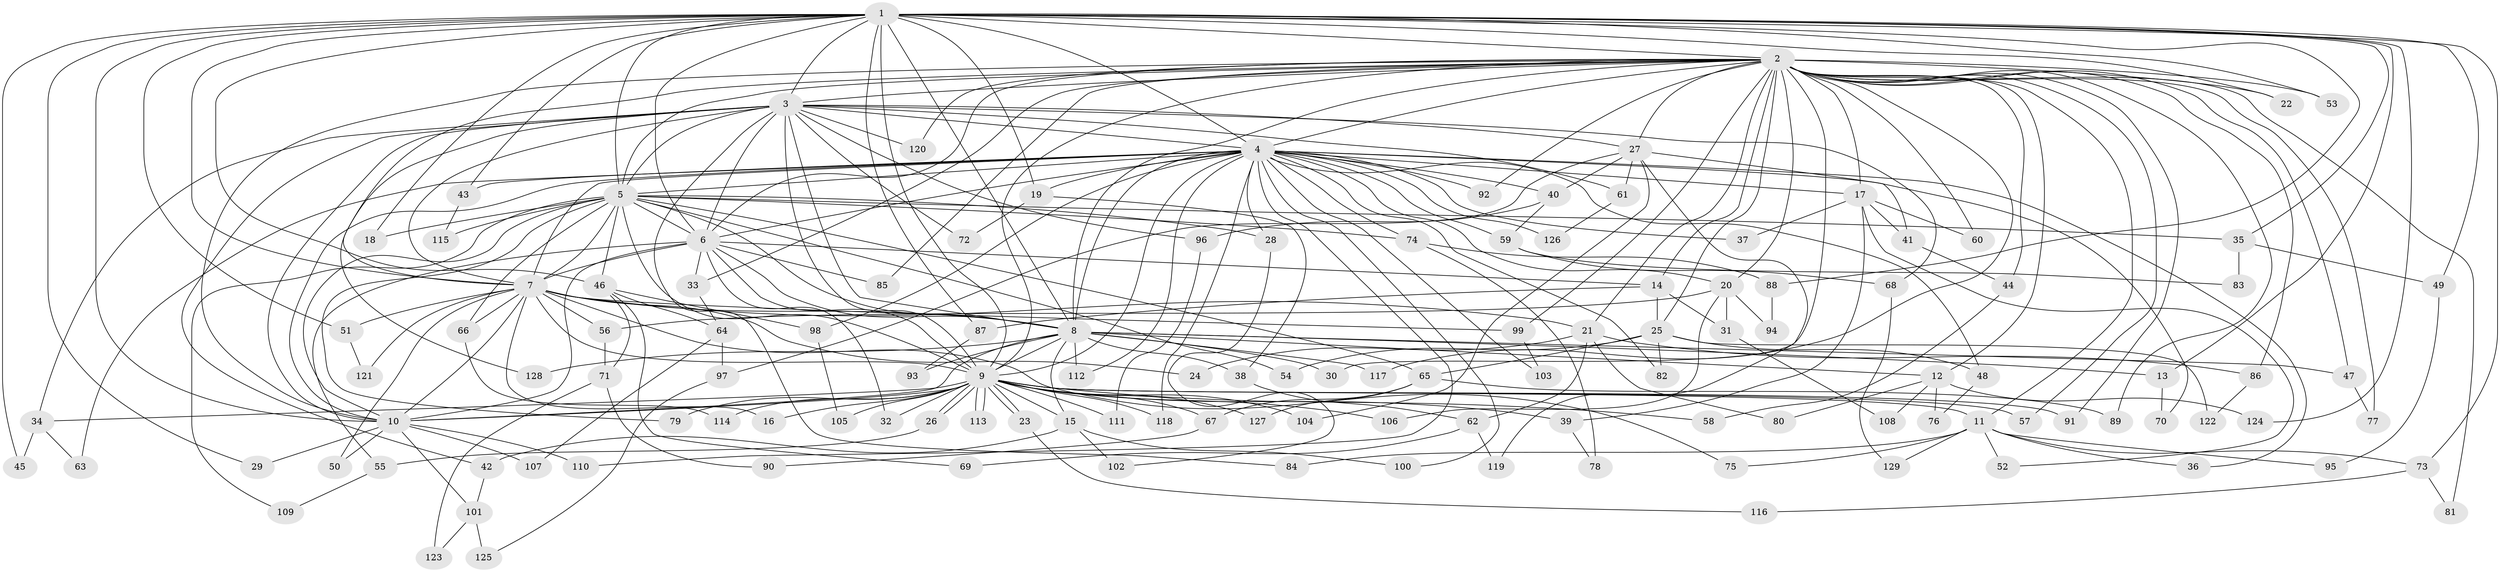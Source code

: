 // Generated by graph-tools (version 1.1) at 2025/25/03/09/25 03:25:53]
// undirected, 129 vertices, 283 edges
graph export_dot {
graph [start="1"]
  node [color=gray90,style=filled];
  1;
  2;
  3;
  4;
  5;
  6;
  7;
  8;
  9;
  10;
  11;
  12;
  13;
  14;
  15;
  16;
  17;
  18;
  19;
  20;
  21;
  22;
  23;
  24;
  25;
  26;
  27;
  28;
  29;
  30;
  31;
  32;
  33;
  34;
  35;
  36;
  37;
  38;
  39;
  40;
  41;
  42;
  43;
  44;
  45;
  46;
  47;
  48;
  49;
  50;
  51;
  52;
  53;
  54;
  55;
  56;
  57;
  58;
  59;
  60;
  61;
  62;
  63;
  64;
  65;
  66;
  67;
  68;
  69;
  70;
  71;
  72;
  73;
  74;
  75;
  76;
  77;
  78;
  79;
  80;
  81;
  82;
  83;
  84;
  85;
  86;
  87;
  88;
  89;
  90;
  91;
  92;
  93;
  94;
  95;
  96;
  97;
  98;
  99;
  100;
  101;
  102;
  103;
  104;
  105;
  106;
  107;
  108;
  109;
  110;
  111;
  112;
  113;
  114;
  115;
  116;
  117;
  118;
  119;
  120;
  121;
  122;
  123;
  124;
  125;
  126;
  127;
  128;
  129;
  1 -- 2;
  1 -- 3;
  1 -- 4;
  1 -- 5;
  1 -- 6;
  1 -- 7;
  1 -- 8;
  1 -- 9;
  1 -- 10;
  1 -- 13;
  1 -- 18;
  1 -- 19;
  1 -- 22;
  1 -- 29;
  1 -- 35;
  1 -- 43;
  1 -- 45;
  1 -- 46;
  1 -- 49;
  1 -- 51;
  1 -- 53;
  1 -- 73;
  1 -- 87;
  1 -- 88;
  1 -- 124;
  2 -- 3;
  2 -- 4;
  2 -- 5;
  2 -- 6;
  2 -- 7;
  2 -- 8;
  2 -- 9;
  2 -- 10;
  2 -- 11;
  2 -- 12;
  2 -- 14;
  2 -- 17;
  2 -- 20;
  2 -- 21;
  2 -- 22;
  2 -- 25;
  2 -- 27;
  2 -- 30;
  2 -- 33;
  2 -- 44;
  2 -- 47;
  2 -- 53;
  2 -- 57;
  2 -- 60;
  2 -- 77;
  2 -- 81;
  2 -- 85;
  2 -- 86;
  2 -- 89;
  2 -- 91;
  2 -- 92;
  2 -- 99;
  2 -- 117;
  2 -- 120;
  3 -- 4;
  3 -- 5;
  3 -- 6;
  3 -- 7;
  3 -- 8;
  3 -- 9;
  3 -- 10;
  3 -- 27;
  3 -- 34;
  3 -- 42;
  3 -- 61;
  3 -- 68;
  3 -- 72;
  3 -- 84;
  3 -- 96;
  3 -- 120;
  3 -- 128;
  4 -- 5;
  4 -- 6;
  4 -- 7;
  4 -- 8;
  4 -- 9;
  4 -- 10;
  4 -- 17;
  4 -- 19;
  4 -- 20;
  4 -- 28;
  4 -- 36;
  4 -- 37;
  4 -- 40;
  4 -- 43;
  4 -- 48;
  4 -- 59;
  4 -- 63;
  4 -- 70;
  4 -- 74;
  4 -- 82;
  4 -- 92;
  4 -- 98;
  4 -- 100;
  4 -- 103;
  4 -- 110;
  4 -- 112;
  4 -- 118;
  4 -- 126;
  5 -- 6;
  5 -- 7;
  5 -- 8;
  5 -- 9;
  5 -- 10;
  5 -- 18;
  5 -- 28;
  5 -- 35;
  5 -- 46;
  5 -- 54;
  5 -- 65;
  5 -- 66;
  5 -- 74;
  5 -- 79;
  5 -- 109;
  5 -- 115;
  6 -- 7;
  6 -- 8;
  6 -- 9;
  6 -- 10;
  6 -- 14;
  6 -- 32;
  6 -- 33;
  6 -- 55;
  6 -- 85;
  7 -- 8;
  7 -- 9;
  7 -- 10;
  7 -- 16;
  7 -- 21;
  7 -- 24;
  7 -- 50;
  7 -- 51;
  7 -- 56;
  7 -- 66;
  7 -- 75;
  7 -- 99;
  7 -- 121;
  8 -- 9;
  8 -- 10;
  8 -- 12;
  8 -- 13;
  8 -- 15;
  8 -- 30;
  8 -- 38;
  8 -- 47;
  8 -- 93;
  8 -- 112;
  8 -- 117;
  8 -- 128;
  9 -- 10;
  9 -- 11;
  9 -- 15;
  9 -- 16;
  9 -- 23;
  9 -- 23;
  9 -- 26;
  9 -- 26;
  9 -- 32;
  9 -- 34;
  9 -- 39;
  9 -- 57;
  9 -- 58;
  9 -- 67;
  9 -- 79;
  9 -- 91;
  9 -- 104;
  9 -- 105;
  9 -- 106;
  9 -- 111;
  9 -- 113;
  9 -- 113;
  9 -- 114;
  9 -- 118;
  9 -- 127;
  10 -- 29;
  10 -- 50;
  10 -- 101;
  10 -- 107;
  10 -- 110;
  11 -- 36;
  11 -- 52;
  11 -- 73;
  11 -- 75;
  11 -- 84;
  11 -- 95;
  11 -- 129;
  12 -- 76;
  12 -- 80;
  12 -- 108;
  12 -- 124;
  13 -- 70;
  14 -- 25;
  14 -- 31;
  14 -- 87;
  15 -- 42;
  15 -- 100;
  15 -- 102;
  17 -- 37;
  17 -- 39;
  17 -- 41;
  17 -- 52;
  17 -- 60;
  19 -- 38;
  19 -- 72;
  20 -- 31;
  20 -- 56;
  20 -- 94;
  20 -- 106;
  21 -- 24;
  21 -- 62;
  21 -- 80;
  21 -- 86;
  23 -- 116;
  25 -- 48;
  25 -- 54;
  25 -- 65;
  25 -- 82;
  25 -- 122;
  26 -- 55;
  27 -- 40;
  27 -- 41;
  27 -- 61;
  27 -- 97;
  27 -- 104;
  27 -- 119;
  28 -- 102;
  31 -- 108;
  33 -- 64;
  34 -- 45;
  34 -- 63;
  35 -- 49;
  35 -- 83;
  38 -- 62;
  39 -- 78;
  40 -- 59;
  40 -- 96;
  41 -- 44;
  42 -- 101;
  43 -- 115;
  44 -- 58;
  46 -- 64;
  46 -- 69;
  46 -- 71;
  46 -- 98;
  47 -- 77;
  48 -- 76;
  49 -- 95;
  51 -- 121;
  55 -- 109;
  56 -- 71;
  59 -- 68;
  59 -- 83;
  61 -- 126;
  62 -- 69;
  62 -- 119;
  64 -- 97;
  64 -- 107;
  65 -- 67;
  65 -- 89;
  65 -- 127;
  66 -- 114;
  67 -- 90;
  68 -- 129;
  71 -- 90;
  71 -- 123;
  73 -- 81;
  73 -- 116;
  74 -- 78;
  74 -- 88;
  86 -- 122;
  87 -- 93;
  88 -- 94;
  96 -- 111;
  97 -- 125;
  98 -- 105;
  99 -- 103;
  101 -- 123;
  101 -- 125;
}
